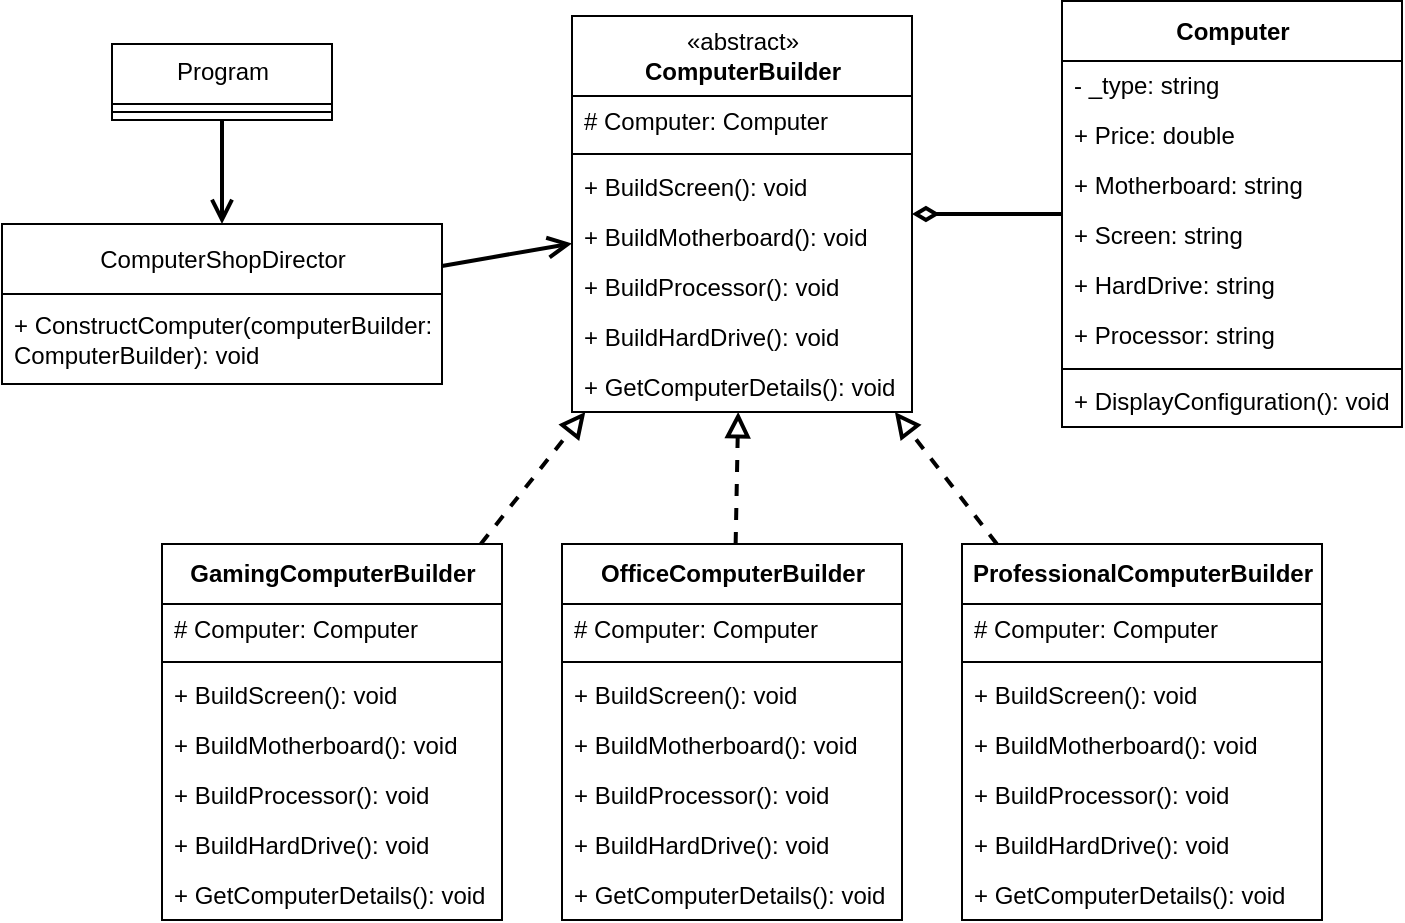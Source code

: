<mxfile>
    <diagram id="n-HU4fG1coUEZPLs6XPE" name="Page-1">
        <mxGraphModel dx="1350" dy="689" grid="1" gridSize="10" guides="1" tooltips="1" connect="1" arrows="1" fold="1" page="1" pageScale="1" pageWidth="1169" pageHeight="827" math="0" shadow="0">
            <root>
                <mxCell id="0"/>
                <mxCell id="1" parent="0"/>
                <mxCell id="7" value="&lt;span style=&quot;font-weight: 400;&quot;&gt;ComputerShopDirector&lt;/span&gt;" style="swimlane;fontStyle=1;align=center;verticalAlign=middle;childLayout=stackLayout;horizontal=1;startSize=35;horizontalStack=0;resizeParent=1;resizeParentMax=0;resizeLast=0;collapsible=0;marginBottom=0;html=1;" parent="1" vertex="1">
                    <mxGeometry x="40" y="130" width="220" height="80" as="geometry"/>
                </mxCell>
                <mxCell id="8" value="+ ConstructComputer(computerBuilder: &lt;br&gt;ComputerBuilder): void" style="text;html=1;strokeColor=none;fillColor=none;align=left;verticalAlign=middle;spacingLeft=4;spacingRight=4;overflow=hidden;rotatable=0;points=[[0,0.5],[1,0.5]];portConstraint=eastwest;strokeWidth=1;" parent="7" vertex="1">
                    <mxGeometry y="35" width="220" height="45" as="geometry"/>
                </mxCell>
                <mxCell id="25" value="Program" style="swimlane;fontStyle=0;align=center;verticalAlign=top;childLayout=stackLayout;horizontal=1;startSize=30;horizontalStack=0;resizeParent=1;resizeParentMax=0;resizeLast=0;collapsible=0;marginBottom=0;html=1;" parent="1" vertex="1">
                    <mxGeometry x="95" y="40" width="110" height="38" as="geometry"/>
                </mxCell>
                <mxCell id="30" value="" style="line;strokeWidth=1;fillColor=none;align=left;verticalAlign=middle;spacingTop=-1;spacingLeft=3;spacingRight=3;rotatable=0;labelPosition=right;points=[];portConstraint=eastwest;" parent="25" vertex="1">
                    <mxGeometry y="30" width="110" height="8" as="geometry"/>
                </mxCell>
                <mxCell id="36" value="" style="endArrow=open;startArrow=none;endFill=0;startFill=0;endSize=8;html=1;verticalAlign=bottom;labelBackgroundColor=none;strokeWidth=2;sketch=0;" parent="1" source="25" target="7" edge="1">
                    <mxGeometry width="160" relative="1" as="geometry">
                        <mxPoint x="-35" y="93.5" as="sourcePoint"/>
                        <mxPoint x="125" y="93.5" as="targetPoint"/>
                    </mxGeometry>
                </mxCell>
                <mxCell id="69" value="&lt;span style=&quot;font-weight: 400;&quot;&gt;«abstract»&lt;/span&gt;&lt;br style=&quot;font-weight: 400;&quot;&gt;ComputerBuilder" style="swimlane;fontStyle=1;align=center;verticalAlign=middle;childLayout=stackLayout;horizontal=1;startSize=40;horizontalStack=0;resizeParent=1;resizeParentMax=0;resizeLast=0;collapsible=0;marginBottom=0;html=1;" parent="1" vertex="1">
                    <mxGeometry x="325" y="26" width="170" height="198" as="geometry"/>
                </mxCell>
                <mxCell id="70" value="# Computer: Computer" style="text;html=1;strokeColor=none;fillColor=none;align=left;verticalAlign=middle;spacingLeft=4;spacingRight=4;overflow=hidden;rotatable=0;points=[[0,0.5],[1,0.5]];portConstraint=eastwest;" parent="69" vertex="1">
                    <mxGeometry y="40" width="170" height="25" as="geometry"/>
                </mxCell>
                <mxCell id="128" value="" style="line;strokeWidth=1;fillColor=none;align=left;verticalAlign=middle;spacingTop=-1;spacingLeft=3;spacingRight=3;rotatable=0;labelPosition=right;points=[];portConstraint=eastwest;" vertex="1" parent="69">
                    <mxGeometry y="65" width="170" height="8" as="geometry"/>
                </mxCell>
                <mxCell id="76" value="+ BuildScreen(): void" style="text;html=1;strokeColor=none;fillColor=none;align=left;verticalAlign=middle;spacingLeft=4;spacingRight=4;overflow=hidden;rotatable=0;points=[[0,0.5],[1,0.5]];portConstraint=eastwest;" parent="69" vertex="1">
                    <mxGeometry y="73" width="170" height="25" as="geometry"/>
                </mxCell>
                <mxCell id="130" value="+ BuildMotherboard(): void" style="text;html=1;strokeColor=none;fillColor=none;align=left;verticalAlign=middle;spacingLeft=4;spacingRight=4;overflow=hidden;rotatable=0;points=[[0,0.5],[1,0.5]];portConstraint=eastwest;" vertex="1" parent="69">
                    <mxGeometry y="98" width="170" height="25" as="geometry"/>
                </mxCell>
                <mxCell id="131" value="+ BuildProcessor(): void" style="text;html=1;strokeColor=none;fillColor=none;align=left;verticalAlign=middle;spacingLeft=4;spacingRight=4;overflow=hidden;rotatable=0;points=[[0,0.5],[1,0.5]];portConstraint=eastwest;" vertex="1" parent="69">
                    <mxGeometry y="123" width="170" height="25" as="geometry"/>
                </mxCell>
                <mxCell id="132" value="+ BuildHardDrive(): void" style="text;html=1;strokeColor=none;fillColor=none;align=left;verticalAlign=middle;spacingLeft=4;spacingRight=4;overflow=hidden;rotatable=0;points=[[0,0.5],[1,0.5]];portConstraint=eastwest;" vertex="1" parent="69">
                    <mxGeometry y="148" width="170" height="25" as="geometry"/>
                </mxCell>
                <mxCell id="133" value="+ GetComputerDetails(): void" style="text;html=1;strokeColor=none;fillColor=none;align=left;verticalAlign=middle;spacingLeft=4;spacingRight=4;overflow=hidden;rotatable=0;points=[[0,0.5],[1,0.5]];portConstraint=eastwest;" vertex="1" parent="69">
                    <mxGeometry y="173" width="170" height="25" as="geometry"/>
                </mxCell>
                <mxCell id="86" value="" style="endArrow=none;startArrow=diamondThin;endFill=0;startFill=0;html=1;verticalAlign=bottom;labelBackgroundColor=none;strokeWidth=2;startSize=8;endSize=8;fontSize=11;" parent="1" source="69" target="161" edge="1">
                    <mxGeometry width="160" relative="1" as="geometry">
                        <mxPoint x="685" y="123" as="sourcePoint"/>
                        <mxPoint x="585" y="120" as="targetPoint"/>
                    </mxGeometry>
                </mxCell>
                <mxCell id="129" value="" style="endArrow=open;startArrow=none;endFill=0;startFill=0;endSize=8;html=1;verticalAlign=bottom;labelBackgroundColor=none;strokeWidth=2;sketch=0;" edge="1" parent="1" source="7" target="69">
                    <mxGeometry width="160" relative="1" as="geometry">
                        <mxPoint x="265" y="200" as="sourcePoint"/>
                        <mxPoint x="485" y="200" as="targetPoint"/>
                    </mxGeometry>
                </mxCell>
                <mxCell id="134" value="GamingComputerBuilder" style="swimlane;fontStyle=1;align=center;verticalAlign=middle;childLayout=stackLayout;horizontal=1;startSize=30;horizontalStack=0;resizeParent=1;resizeParentMax=0;resizeLast=0;collapsible=0;marginBottom=0;html=1;" vertex="1" parent="1">
                    <mxGeometry x="120" y="290" width="170" height="188" as="geometry"/>
                </mxCell>
                <mxCell id="135" value="# Computer: Computer" style="text;html=1;strokeColor=none;fillColor=none;align=left;verticalAlign=middle;spacingLeft=4;spacingRight=4;overflow=hidden;rotatable=0;points=[[0,0.5],[1,0.5]];portConstraint=eastwest;" vertex="1" parent="134">
                    <mxGeometry y="30" width="170" height="25" as="geometry"/>
                </mxCell>
                <mxCell id="136" value="" style="line;strokeWidth=1;fillColor=none;align=left;verticalAlign=middle;spacingTop=-1;spacingLeft=3;spacingRight=3;rotatable=0;labelPosition=right;points=[];portConstraint=eastwest;" vertex="1" parent="134">
                    <mxGeometry y="55" width="170" height="8" as="geometry"/>
                </mxCell>
                <mxCell id="137" value="+ BuildScreen(): void" style="text;html=1;strokeColor=none;fillColor=none;align=left;verticalAlign=middle;spacingLeft=4;spacingRight=4;overflow=hidden;rotatable=0;points=[[0,0.5],[1,0.5]];portConstraint=eastwest;" vertex="1" parent="134">
                    <mxGeometry y="63" width="170" height="25" as="geometry"/>
                </mxCell>
                <mxCell id="138" value="+ BuildMotherboard(): void" style="text;html=1;strokeColor=none;fillColor=none;align=left;verticalAlign=middle;spacingLeft=4;spacingRight=4;overflow=hidden;rotatable=0;points=[[0,0.5],[1,0.5]];portConstraint=eastwest;" vertex="1" parent="134">
                    <mxGeometry y="88" width="170" height="25" as="geometry"/>
                </mxCell>
                <mxCell id="139" value="+ BuildProcessor(): void" style="text;html=1;strokeColor=none;fillColor=none;align=left;verticalAlign=middle;spacingLeft=4;spacingRight=4;overflow=hidden;rotatable=0;points=[[0,0.5],[1,0.5]];portConstraint=eastwest;" vertex="1" parent="134">
                    <mxGeometry y="113" width="170" height="25" as="geometry"/>
                </mxCell>
                <mxCell id="140" value="+ BuildHardDrive(): void" style="text;html=1;strokeColor=none;fillColor=none;align=left;verticalAlign=middle;spacingLeft=4;spacingRight=4;overflow=hidden;rotatable=0;points=[[0,0.5],[1,0.5]];portConstraint=eastwest;" vertex="1" parent="134">
                    <mxGeometry y="138" width="170" height="25" as="geometry"/>
                </mxCell>
                <mxCell id="141" value="+ GetComputerDetails(): void" style="text;html=1;strokeColor=none;fillColor=none;align=left;verticalAlign=middle;spacingLeft=4;spacingRight=4;overflow=hidden;rotatable=0;points=[[0,0.5],[1,0.5]];portConstraint=eastwest;" vertex="1" parent="134">
                    <mxGeometry y="163" width="170" height="25" as="geometry"/>
                </mxCell>
                <mxCell id="142" value="" style="endArrow=block;startArrow=none;endFill=0;startFill=0;endSize=8;html=1;verticalAlign=bottom;dashed=1;labelBackgroundColor=none;sketch=0;strokeWidth=2;" edge="1" parent="1" source="134" target="69">
                    <mxGeometry width="160" relative="1" as="geometry">
                        <mxPoint x="475" y="350" as="sourcePoint"/>
                        <mxPoint x="555" y="280" as="targetPoint"/>
                    </mxGeometry>
                </mxCell>
                <mxCell id="143" value="OfficeComputerBuilder" style="swimlane;fontStyle=1;align=center;verticalAlign=middle;childLayout=stackLayout;horizontal=1;startSize=30;horizontalStack=0;resizeParent=1;resizeParentMax=0;resizeLast=0;collapsible=0;marginBottom=0;html=1;" vertex="1" parent="1">
                    <mxGeometry x="320" y="290" width="170" height="188" as="geometry"/>
                </mxCell>
                <mxCell id="144" value="# Computer: Computer" style="text;html=1;strokeColor=none;fillColor=none;align=left;verticalAlign=middle;spacingLeft=4;spacingRight=4;overflow=hidden;rotatable=0;points=[[0,0.5],[1,0.5]];portConstraint=eastwest;" vertex="1" parent="143">
                    <mxGeometry y="30" width="170" height="25" as="geometry"/>
                </mxCell>
                <mxCell id="145" value="" style="line;strokeWidth=1;fillColor=none;align=left;verticalAlign=middle;spacingTop=-1;spacingLeft=3;spacingRight=3;rotatable=0;labelPosition=right;points=[];portConstraint=eastwest;" vertex="1" parent="143">
                    <mxGeometry y="55" width="170" height="8" as="geometry"/>
                </mxCell>
                <mxCell id="146" value="+ BuildScreen(): void" style="text;html=1;strokeColor=none;fillColor=none;align=left;verticalAlign=middle;spacingLeft=4;spacingRight=4;overflow=hidden;rotatable=0;points=[[0,0.5],[1,0.5]];portConstraint=eastwest;" vertex="1" parent="143">
                    <mxGeometry y="63" width="170" height="25" as="geometry"/>
                </mxCell>
                <mxCell id="147" value="+ BuildMotherboard(): void" style="text;html=1;strokeColor=none;fillColor=none;align=left;verticalAlign=middle;spacingLeft=4;spacingRight=4;overflow=hidden;rotatable=0;points=[[0,0.5],[1,0.5]];portConstraint=eastwest;" vertex="1" parent="143">
                    <mxGeometry y="88" width="170" height="25" as="geometry"/>
                </mxCell>
                <mxCell id="148" value="+ BuildProcessor(): void" style="text;html=1;strokeColor=none;fillColor=none;align=left;verticalAlign=middle;spacingLeft=4;spacingRight=4;overflow=hidden;rotatable=0;points=[[0,0.5],[1,0.5]];portConstraint=eastwest;" vertex="1" parent="143">
                    <mxGeometry y="113" width="170" height="25" as="geometry"/>
                </mxCell>
                <mxCell id="149" value="+ BuildHardDrive(): void" style="text;html=1;strokeColor=none;fillColor=none;align=left;verticalAlign=middle;spacingLeft=4;spacingRight=4;overflow=hidden;rotatable=0;points=[[0,0.5],[1,0.5]];portConstraint=eastwest;" vertex="1" parent="143">
                    <mxGeometry y="138" width="170" height="25" as="geometry"/>
                </mxCell>
                <mxCell id="150" value="+ GetComputerDetails(): void" style="text;html=1;strokeColor=none;fillColor=none;align=left;verticalAlign=middle;spacingLeft=4;spacingRight=4;overflow=hidden;rotatable=0;points=[[0,0.5],[1,0.5]];portConstraint=eastwest;" vertex="1" parent="143">
                    <mxGeometry y="163" width="170" height="25" as="geometry"/>
                </mxCell>
                <mxCell id="151" value="" style="endArrow=block;startArrow=none;endFill=0;startFill=0;endSize=8;html=1;verticalAlign=bottom;dashed=1;labelBackgroundColor=none;sketch=0;strokeWidth=2;" edge="1" parent="1" source="143" target="69">
                    <mxGeometry width="160" relative="1" as="geometry">
                        <mxPoint x="845" y="200" as="sourcePoint"/>
                        <mxPoint x="925" y="130" as="targetPoint"/>
                    </mxGeometry>
                </mxCell>
                <mxCell id="152" value="ProfessionalComputerBuilder" style="swimlane;fontStyle=1;align=center;verticalAlign=middle;childLayout=stackLayout;horizontal=1;startSize=30;horizontalStack=0;resizeParent=1;resizeParentMax=0;resizeLast=0;collapsible=0;marginBottom=0;html=1;" vertex="1" parent="1">
                    <mxGeometry x="520" y="290" width="180" height="188" as="geometry"/>
                </mxCell>
                <mxCell id="153" value="# Computer: Computer" style="text;html=1;strokeColor=none;fillColor=none;align=left;verticalAlign=middle;spacingLeft=4;spacingRight=4;overflow=hidden;rotatable=0;points=[[0,0.5],[1,0.5]];portConstraint=eastwest;" vertex="1" parent="152">
                    <mxGeometry y="30" width="180" height="25" as="geometry"/>
                </mxCell>
                <mxCell id="154" value="" style="line;strokeWidth=1;fillColor=none;align=left;verticalAlign=middle;spacingTop=-1;spacingLeft=3;spacingRight=3;rotatable=0;labelPosition=right;points=[];portConstraint=eastwest;" vertex="1" parent="152">
                    <mxGeometry y="55" width="180" height="8" as="geometry"/>
                </mxCell>
                <mxCell id="155" value="+ BuildScreen(): void" style="text;html=1;strokeColor=none;fillColor=none;align=left;verticalAlign=middle;spacingLeft=4;spacingRight=4;overflow=hidden;rotatable=0;points=[[0,0.5],[1,0.5]];portConstraint=eastwest;" vertex="1" parent="152">
                    <mxGeometry y="63" width="180" height="25" as="geometry"/>
                </mxCell>
                <mxCell id="156" value="+ BuildMotherboard(): void" style="text;html=1;strokeColor=none;fillColor=none;align=left;verticalAlign=middle;spacingLeft=4;spacingRight=4;overflow=hidden;rotatable=0;points=[[0,0.5],[1,0.5]];portConstraint=eastwest;" vertex="1" parent="152">
                    <mxGeometry y="88" width="180" height="25" as="geometry"/>
                </mxCell>
                <mxCell id="157" value="+ BuildProcessor(): void" style="text;html=1;strokeColor=none;fillColor=none;align=left;verticalAlign=middle;spacingLeft=4;spacingRight=4;overflow=hidden;rotatable=0;points=[[0,0.5],[1,0.5]];portConstraint=eastwest;" vertex="1" parent="152">
                    <mxGeometry y="113" width="180" height="25" as="geometry"/>
                </mxCell>
                <mxCell id="158" value="+ BuildHardDrive(): void" style="text;html=1;strokeColor=none;fillColor=none;align=left;verticalAlign=middle;spacingLeft=4;spacingRight=4;overflow=hidden;rotatable=0;points=[[0,0.5],[1,0.5]];portConstraint=eastwest;" vertex="1" parent="152">
                    <mxGeometry y="138" width="180" height="25" as="geometry"/>
                </mxCell>
                <mxCell id="159" value="+ GetComputerDetails(): void" style="text;html=1;strokeColor=none;fillColor=none;align=left;verticalAlign=middle;spacingLeft=4;spacingRight=4;overflow=hidden;rotatable=0;points=[[0,0.5],[1,0.5]];portConstraint=eastwest;" vertex="1" parent="152">
                    <mxGeometry y="163" width="180" height="25" as="geometry"/>
                </mxCell>
                <mxCell id="160" value="" style="endArrow=block;startArrow=none;endFill=0;startFill=0;endSize=8;html=1;verticalAlign=bottom;dashed=1;labelBackgroundColor=none;sketch=0;strokeWidth=2;" edge="1" parent="1" source="152" target="69">
                    <mxGeometry width="160" relative="1" as="geometry">
                        <mxPoint x="845" y="200" as="sourcePoint"/>
                        <mxPoint x="925" y="130" as="targetPoint"/>
                    </mxGeometry>
                </mxCell>
                <mxCell id="161" value="Computer" style="swimlane;fontStyle=1;align=center;verticalAlign=middle;childLayout=stackLayout;horizontal=1;startSize=30;horizontalStack=0;resizeParent=1;resizeParentMax=0;resizeLast=0;collapsible=0;marginBottom=0;html=1;" vertex="1" parent="1">
                    <mxGeometry x="570" y="18.5" width="170" height="213" as="geometry"/>
                </mxCell>
                <mxCell id="162" value="- _type: string" style="text;html=1;strokeColor=none;fillColor=none;align=left;verticalAlign=middle;spacingLeft=4;spacingRight=4;overflow=hidden;rotatable=0;points=[[0,0.5],[1,0.5]];portConstraint=eastwest;" vertex="1" parent="161">
                    <mxGeometry y="30" width="170" height="25" as="geometry"/>
                </mxCell>
                <mxCell id="169" value="+ Price: double" style="text;html=1;strokeColor=none;fillColor=none;align=left;verticalAlign=middle;spacingLeft=4;spacingRight=4;overflow=hidden;rotatable=0;points=[[0,0.5],[1,0.5]];portConstraint=eastwest;" vertex="1" parent="161">
                    <mxGeometry y="55" width="170" height="25" as="geometry"/>
                </mxCell>
                <mxCell id="171" value="+ Motherboard: string" style="text;html=1;strokeColor=none;fillColor=none;align=left;verticalAlign=middle;spacingLeft=4;spacingRight=4;overflow=hidden;rotatable=0;points=[[0,0.5],[1,0.5]];portConstraint=eastwest;" vertex="1" parent="161">
                    <mxGeometry y="80" width="170" height="25" as="geometry"/>
                </mxCell>
                <mxCell id="172" value="+ Screen: string" style="text;html=1;strokeColor=none;fillColor=none;align=left;verticalAlign=middle;spacingLeft=4;spacingRight=4;overflow=hidden;rotatable=0;points=[[0,0.5],[1,0.5]];portConstraint=eastwest;" vertex="1" parent="161">
                    <mxGeometry y="105" width="170" height="25" as="geometry"/>
                </mxCell>
                <mxCell id="173" value="+ HardDrive: string" style="text;html=1;strokeColor=none;fillColor=none;align=left;verticalAlign=middle;spacingLeft=4;spacingRight=4;overflow=hidden;rotatable=0;points=[[0,0.5],[1,0.5]];portConstraint=eastwest;" vertex="1" parent="161">
                    <mxGeometry y="130" width="170" height="25" as="geometry"/>
                </mxCell>
                <mxCell id="170" value="+ Processor: string" style="text;html=1;strokeColor=none;fillColor=none;align=left;verticalAlign=middle;spacingLeft=4;spacingRight=4;overflow=hidden;rotatable=0;points=[[0,0.5],[1,0.5]];portConstraint=eastwest;" vertex="1" parent="161">
                    <mxGeometry y="155" width="170" height="25" as="geometry"/>
                </mxCell>
                <mxCell id="163" value="" style="line;strokeWidth=1;fillColor=none;align=left;verticalAlign=middle;spacingTop=-1;spacingLeft=3;spacingRight=3;rotatable=0;labelPosition=right;points=[];portConstraint=eastwest;" vertex="1" parent="161">
                    <mxGeometry y="180" width="170" height="8" as="geometry"/>
                </mxCell>
                <mxCell id="168" value="+ DisplayConfiguration(): void" style="text;html=1;strokeColor=none;fillColor=none;align=left;verticalAlign=middle;spacingLeft=4;spacingRight=4;overflow=hidden;rotatable=0;points=[[0,0.5],[1,0.5]];portConstraint=eastwest;" vertex="1" parent="161">
                    <mxGeometry y="188" width="170" height="25" as="geometry"/>
                </mxCell>
            </root>
        </mxGraphModel>
    </diagram>
</mxfile>